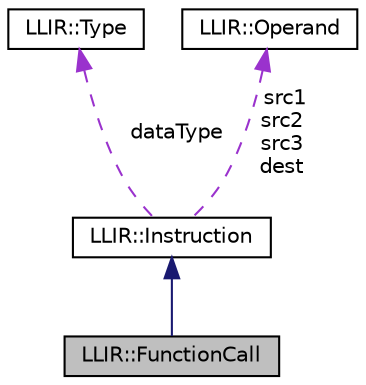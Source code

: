 digraph "LLIR::FunctionCall"
{
 // LATEX_PDF_SIZE
  edge [fontname="Helvetica",fontsize="10",labelfontname="Helvetica",labelfontsize="10"];
  node [fontname="Helvetica",fontsize="10",shape=record];
  Node1 [label="LLIR::FunctionCall",height=0.2,width=0.4,color="black", fillcolor="grey75", style="filled", fontcolor="black",tooltip=" "];
  Node2 -> Node1 [dir="back",color="midnightblue",fontsize="10",style="solid",fontname="Helvetica"];
  Node2 [label="LLIR::Instruction",height=0.2,width=0.4,color="black", fillcolor="white", style="filled",URL="$classLLIR_1_1Instruction.html",tooltip="Represents an instruction in LLIR."];
  Node3 -> Node2 [dir="back",color="darkorchid3",fontsize="10",style="dashed",label=" dataType" ,fontname="Helvetica"];
  Node3 [label="LLIR::Type",height=0.2,width=0.4,color="black", fillcolor="white", style="filled",URL="$classLLIR_1_1Type.html",tooltip="Type- The base of all data types."];
  Node4 -> Node2 [dir="back",color="darkorchid3",fontsize="10",style="dashed",label=" src1\nsrc2\nsrc3\ndest" ,fontname="Helvetica"];
  Node4 [label="LLIR::Operand",height=0.2,width=0.4,color="black", fillcolor="white", style="filled",URL="$classLLIR_1_1Operand.html",tooltip=" "];
}
